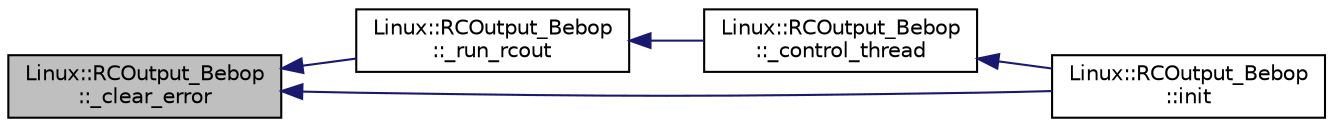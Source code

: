 digraph "Linux::RCOutput_Bebop::_clear_error"
{
 // INTERACTIVE_SVG=YES
  edge [fontname="Helvetica",fontsize="10",labelfontname="Helvetica",labelfontsize="10"];
  node [fontname="Helvetica",fontsize="10",shape=record];
  rankdir="LR";
  Node1 [label="Linux::RCOutput_Bebop\l::_clear_error",height=0.2,width=0.4,color="black", fillcolor="grey75", style="filled", fontcolor="black"];
  Node1 -> Node2 [dir="back",color="midnightblue",fontsize="10",style="solid",fontname="Helvetica"];
  Node2 [label="Linux::RCOutput_Bebop\l::_run_rcout",height=0.2,width=0.4,color="black", fillcolor="white", style="filled",URL="$classLinux_1_1RCOutput__Bebop.html#a1baaeabaade1ea15e4c770c9277821cc"];
  Node2 -> Node3 [dir="back",color="midnightblue",fontsize="10",style="solid",fontname="Helvetica"];
  Node3 [label="Linux::RCOutput_Bebop\l::_control_thread",height=0.2,width=0.4,color="black", fillcolor="white", style="filled",URL="$classLinux_1_1RCOutput__Bebop.html#a268f09061922bcc792a67fabf70617bc"];
  Node3 -> Node4 [dir="back",color="midnightblue",fontsize="10",style="solid",fontname="Helvetica"];
  Node4 [label="Linux::RCOutput_Bebop\l::init",height=0.2,width=0.4,color="black", fillcolor="white", style="filled",URL="$classLinux_1_1RCOutput__Bebop.html#a95751b1f997aac77e0c726eeca8c3483"];
  Node1 -> Node4 [dir="back",color="midnightblue",fontsize="10",style="solid",fontname="Helvetica"];
}
